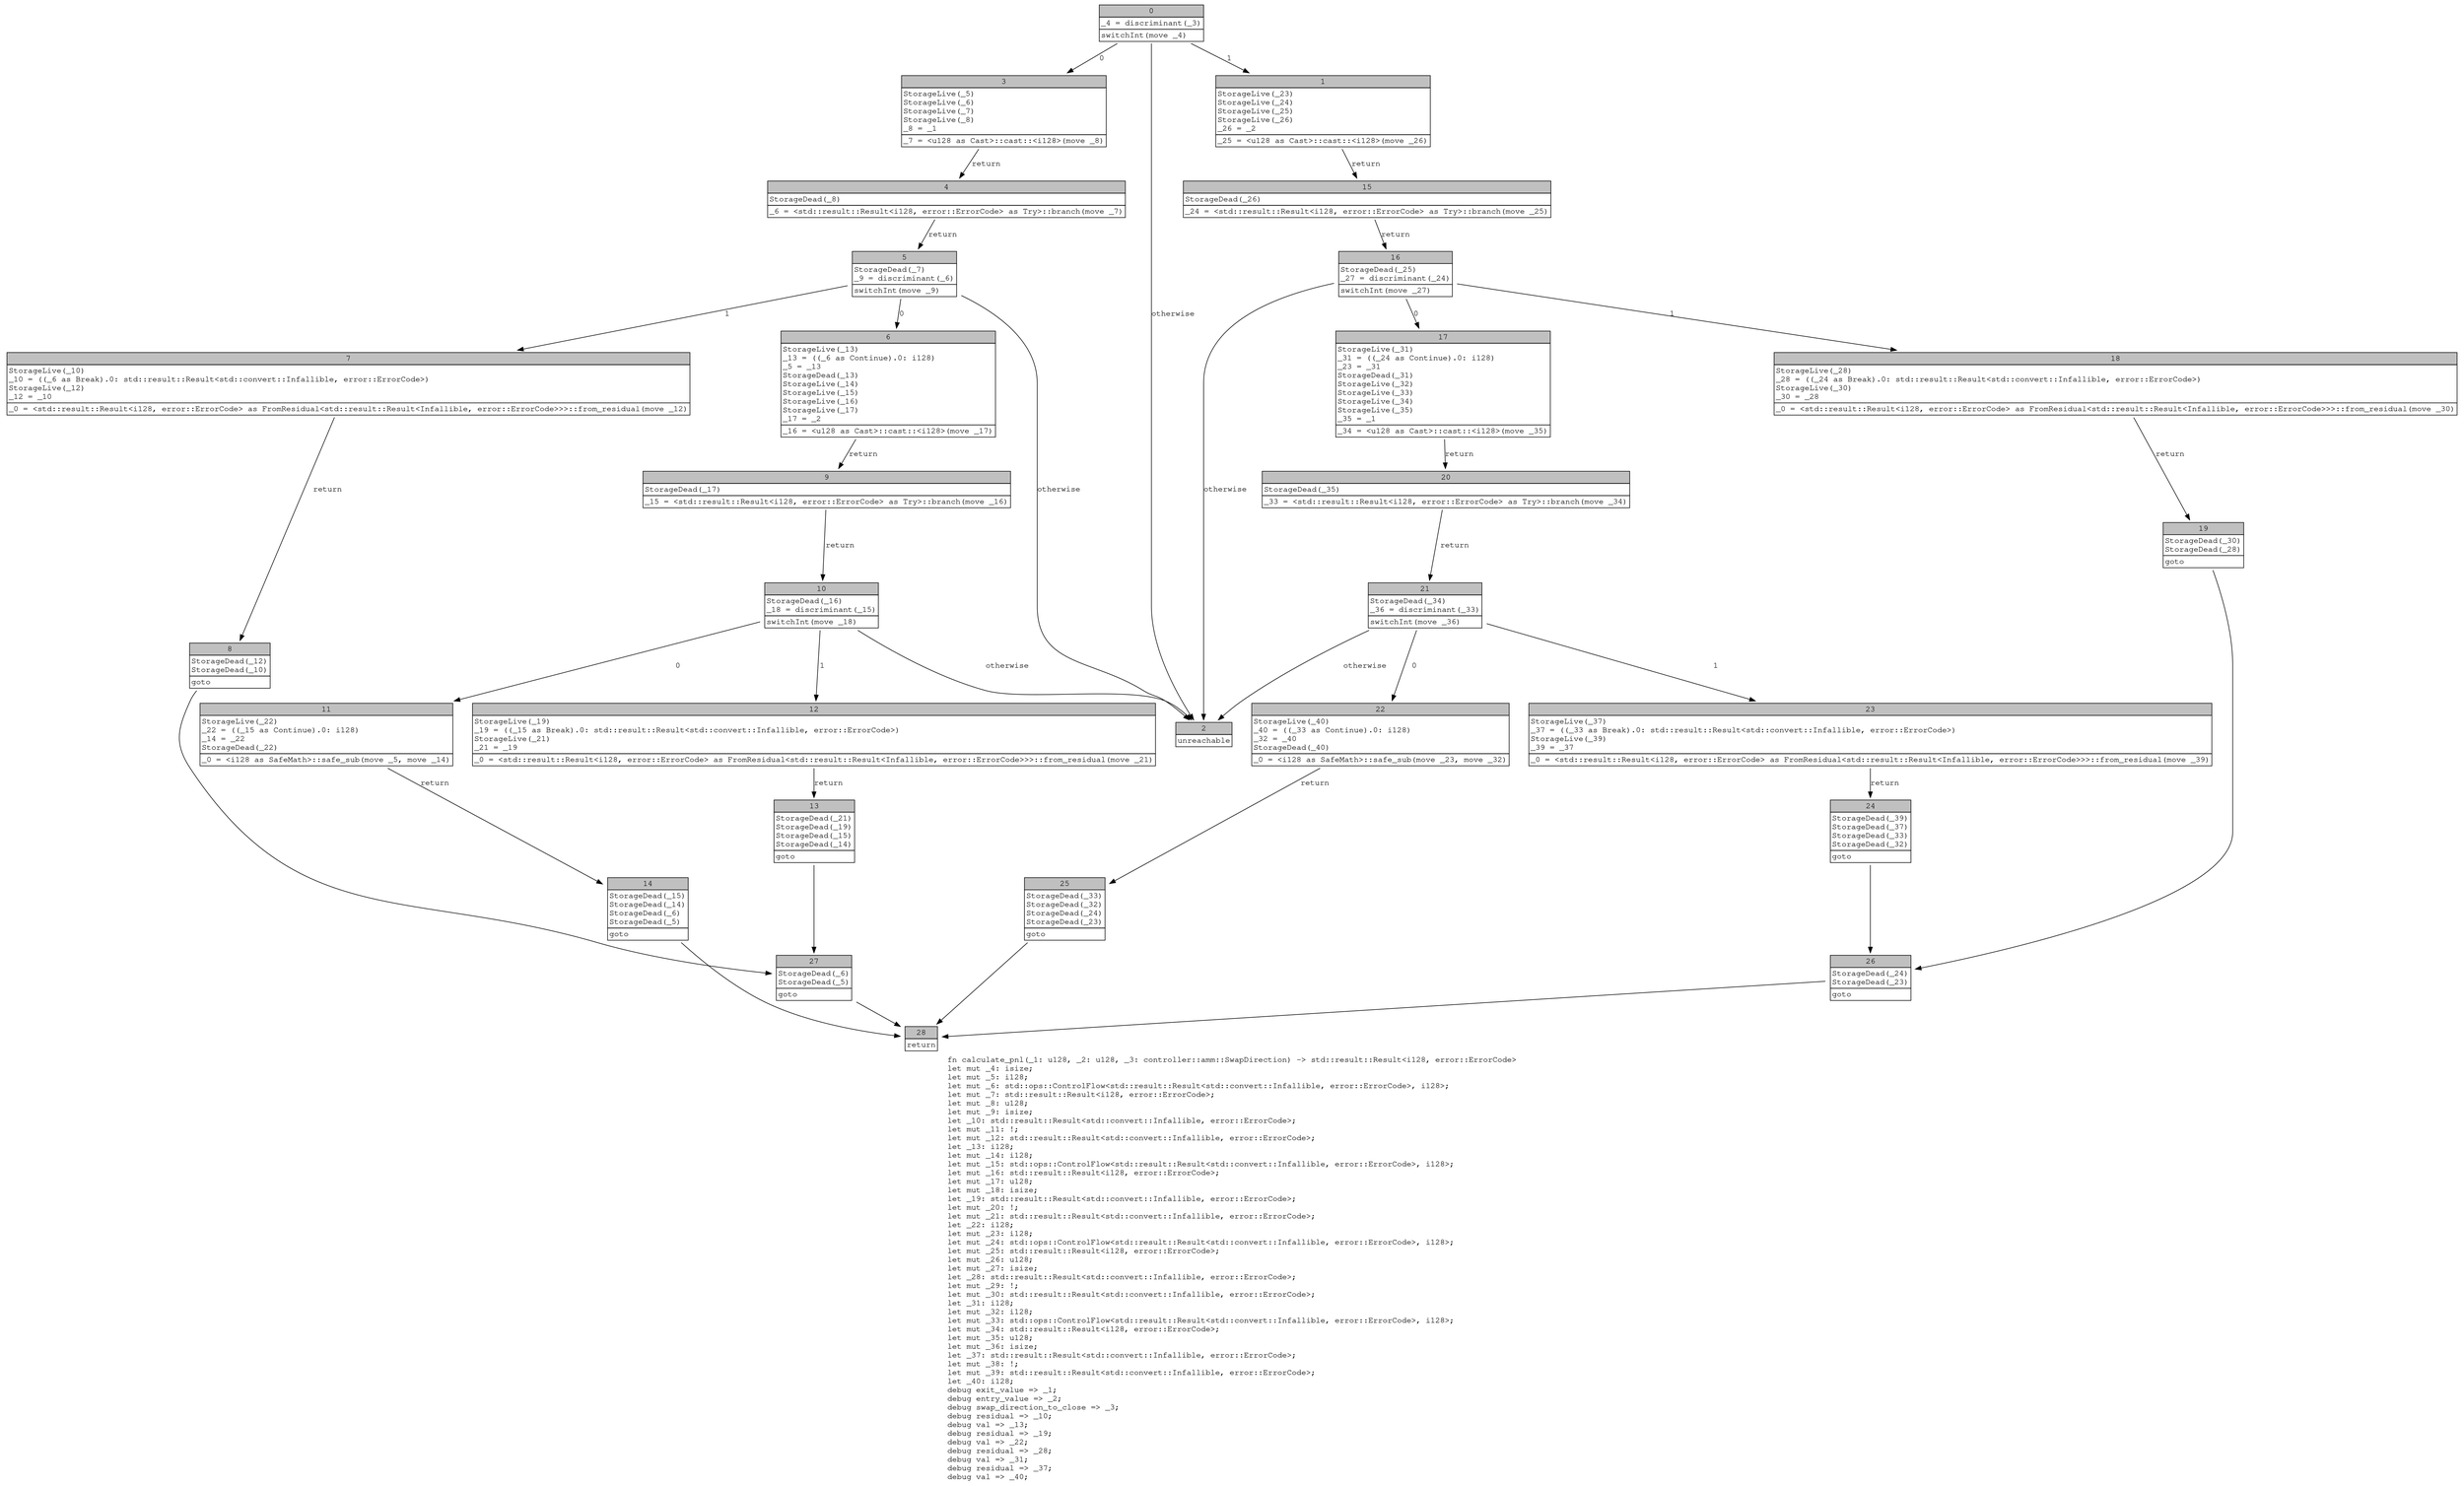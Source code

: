digraph Mir_0_2634 {
    graph [fontname="Courier, monospace"];
    node [fontname="Courier, monospace"];
    edge [fontname="Courier, monospace"];
    label=<fn calculate_pnl(_1: u128, _2: u128, _3: controller::amm::SwapDirection) -&gt; std::result::Result&lt;i128, error::ErrorCode&gt;<br align="left"/>let mut _4: isize;<br align="left"/>let mut _5: i128;<br align="left"/>let mut _6: std::ops::ControlFlow&lt;std::result::Result&lt;std::convert::Infallible, error::ErrorCode&gt;, i128&gt;;<br align="left"/>let mut _7: std::result::Result&lt;i128, error::ErrorCode&gt;;<br align="left"/>let mut _8: u128;<br align="left"/>let mut _9: isize;<br align="left"/>let _10: std::result::Result&lt;std::convert::Infallible, error::ErrorCode&gt;;<br align="left"/>let mut _11: !;<br align="left"/>let mut _12: std::result::Result&lt;std::convert::Infallible, error::ErrorCode&gt;;<br align="left"/>let _13: i128;<br align="left"/>let mut _14: i128;<br align="left"/>let mut _15: std::ops::ControlFlow&lt;std::result::Result&lt;std::convert::Infallible, error::ErrorCode&gt;, i128&gt;;<br align="left"/>let mut _16: std::result::Result&lt;i128, error::ErrorCode&gt;;<br align="left"/>let mut _17: u128;<br align="left"/>let mut _18: isize;<br align="left"/>let _19: std::result::Result&lt;std::convert::Infallible, error::ErrorCode&gt;;<br align="left"/>let mut _20: !;<br align="left"/>let mut _21: std::result::Result&lt;std::convert::Infallible, error::ErrorCode&gt;;<br align="left"/>let _22: i128;<br align="left"/>let mut _23: i128;<br align="left"/>let mut _24: std::ops::ControlFlow&lt;std::result::Result&lt;std::convert::Infallible, error::ErrorCode&gt;, i128&gt;;<br align="left"/>let mut _25: std::result::Result&lt;i128, error::ErrorCode&gt;;<br align="left"/>let mut _26: u128;<br align="left"/>let mut _27: isize;<br align="left"/>let _28: std::result::Result&lt;std::convert::Infallible, error::ErrorCode&gt;;<br align="left"/>let mut _29: !;<br align="left"/>let mut _30: std::result::Result&lt;std::convert::Infallible, error::ErrorCode&gt;;<br align="left"/>let _31: i128;<br align="left"/>let mut _32: i128;<br align="left"/>let mut _33: std::ops::ControlFlow&lt;std::result::Result&lt;std::convert::Infallible, error::ErrorCode&gt;, i128&gt;;<br align="left"/>let mut _34: std::result::Result&lt;i128, error::ErrorCode&gt;;<br align="left"/>let mut _35: u128;<br align="left"/>let mut _36: isize;<br align="left"/>let _37: std::result::Result&lt;std::convert::Infallible, error::ErrorCode&gt;;<br align="left"/>let mut _38: !;<br align="left"/>let mut _39: std::result::Result&lt;std::convert::Infallible, error::ErrorCode&gt;;<br align="left"/>let _40: i128;<br align="left"/>debug exit_value =&gt; _1;<br align="left"/>debug entry_value =&gt; _2;<br align="left"/>debug swap_direction_to_close =&gt; _3;<br align="left"/>debug residual =&gt; _10;<br align="left"/>debug val =&gt; _13;<br align="left"/>debug residual =&gt; _19;<br align="left"/>debug val =&gt; _22;<br align="left"/>debug residual =&gt; _28;<br align="left"/>debug val =&gt; _31;<br align="left"/>debug residual =&gt; _37;<br align="left"/>debug val =&gt; _40;<br align="left"/>>;
    bb0__0_2634 [shape="none", label=<<table border="0" cellborder="1" cellspacing="0"><tr><td bgcolor="gray" align="center" colspan="1">0</td></tr><tr><td align="left" balign="left">_4 = discriminant(_3)<br/></td></tr><tr><td align="left">switchInt(move _4)</td></tr></table>>];
    bb1__0_2634 [shape="none", label=<<table border="0" cellborder="1" cellspacing="0"><tr><td bgcolor="gray" align="center" colspan="1">1</td></tr><tr><td align="left" balign="left">StorageLive(_23)<br/>StorageLive(_24)<br/>StorageLive(_25)<br/>StorageLive(_26)<br/>_26 = _2<br/></td></tr><tr><td align="left">_25 = &lt;u128 as Cast&gt;::cast::&lt;i128&gt;(move _26)</td></tr></table>>];
    bb2__0_2634 [shape="none", label=<<table border="0" cellborder="1" cellspacing="0"><tr><td bgcolor="gray" align="center" colspan="1">2</td></tr><tr><td align="left">unreachable</td></tr></table>>];
    bb3__0_2634 [shape="none", label=<<table border="0" cellborder="1" cellspacing="0"><tr><td bgcolor="gray" align="center" colspan="1">3</td></tr><tr><td align="left" balign="left">StorageLive(_5)<br/>StorageLive(_6)<br/>StorageLive(_7)<br/>StorageLive(_8)<br/>_8 = _1<br/></td></tr><tr><td align="left">_7 = &lt;u128 as Cast&gt;::cast::&lt;i128&gt;(move _8)</td></tr></table>>];
    bb4__0_2634 [shape="none", label=<<table border="0" cellborder="1" cellspacing="0"><tr><td bgcolor="gray" align="center" colspan="1">4</td></tr><tr><td align="left" balign="left">StorageDead(_8)<br/></td></tr><tr><td align="left">_6 = &lt;std::result::Result&lt;i128, error::ErrorCode&gt; as Try&gt;::branch(move _7)</td></tr></table>>];
    bb5__0_2634 [shape="none", label=<<table border="0" cellborder="1" cellspacing="0"><tr><td bgcolor="gray" align="center" colspan="1">5</td></tr><tr><td align="left" balign="left">StorageDead(_7)<br/>_9 = discriminant(_6)<br/></td></tr><tr><td align="left">switchInt(move _9)</td></tr></table>>];
    bb6__0_2634 [shape="none", label=<<table border="0" cellborder="1" cellspacing="0"><tr><td bgcolor="gray" align="center" colspan="1">6</td></tr><tr><td align="left" balign="left">StorageLive(_13)<br/>_13 = ((_6 as Continue).0: i128)<br/>_5 = _13<br/>StorageDead(_13)<br/>StorageLive(_14)<br/>StorageLive(_15)<br/>StorageLive(_16)<br/>StorageLive(_17)<br/>_17 = _2<br/></td></tr><tr><td align="left">_16 = &lt;u128 as Cast&gt;::cast::&lt;i128&gt;(move _17)</td></tr></table>>];
    bb7__0_2634 [shape="none", label=<<table border="0" cellborder="1" cellspacing="0"><tr><td bgcolor="gray" align="center" colspan="1">7</td></tr><tr><td align="left" balign="left">StorageLive(_10)<br/>_10 = ((_6 as Break).0: std::result::Result&lt;std::convert::Infallible, error::ErrorCode&gt;)<br/>StorageLive(_12)<br/>_12 = _10<br/></td></tr><tr><td align="left">_0 = &lt;std::result::Result&lt;i128, error::ErrorCode&gt; as FromResidual&lt;std::result::Result&lt;Infallible, error::ErrorCode&gt;&gt;&gt;::from_residual(move _12)</td></tr></table>>];
    bb8__0_2634 [shape="none", label=<<table border="0" cellborder="1" cellspacing="0"><tr><td bgcolor="gray" align="center" colspan="1">8</td></tr><tr><td align="left" balign="left">StorageDead(_12)<br/>StorageDead(_10)<br/></td></tr><tr><td align="left">goto</td></tr></table>>];
    bb9__0_2634 [shape="none", label=<<table border="0" cellborder="1" cellspacing="0"><tr><td bgcolor="gray" align="center" colspan="1">9</td></tr><tr><td align="left" balign="left">StorageDead(_17)<br/></td></tr><tr><td align="left">_15 = &lt;std::result::Result&lt;i128, error::ErrorCode&gt; as Try&gt;::branch(move _16)</td></tr></table>>];
    bb10__0_2634 [shape="none", label=<<table border="0" cellborder="1" cellspacing="0"><tr><td bgcolor="gray" align="center" colspan="1">10</td></tr><tr><td align="left" balign="left">StorageDead(_16)<br/>_18 = discriminant(_15)<br/></td></tr><tr><td align="left">switchInt(move _18)</td></tr></table>>];
    bb11__0_2634 [shape="none", label=<<table border="0" cellborder="1" cellspacing="0"><tr><td bgcolor="gray" align="center" colspan="1">11</td></tr><tr><td align="left" balign="left">StorageLive(_22)<br/>_22 = ((_15 as Continue).0: i128)<br/>_14 = _22<br/>StorageDead(_22)<br/></td></tr><tr><td align="left">_0 = &lt;i128 as SafeMath&gt;::safe_sub(move _5, move _14)</td></tr></table>>];
    bb12__0_2634 [shape="none", label=<<table border="0" cellborder="1" cellspacing="0"><tr><td bgcolor="gray" align="center" colspan="1">12</td></tr><tr><td align="left" balign="left">StorageLive(_19)<br/>_19 = ((_15 as Break).0: std::result::Result&lt;std::convert::Infallible, error::ErrorCode&gt;)<br/>StorageLive(_21)<br/>_21 = _19<br/></td></tr><tr><td align="left">_0 = &lt;std::result::Result&lt;i128, error::ErrorCode&gt; as FromResidual&lt;std::result::Result&lt;Infallible, error::ErrorCode&gt;&gt;&gt;::from_residual(move _21)</td></tr></table>>];
    bb13__0_2634 [shape="none", label=<<table border="0" cellborder="1" cellspacing="0"><tr><td bgcolor="gray" align="center" colspan="1">13</td></tr><tr><td align="left" balign="left">StorageDead(_21)<br/>StorageDead(_19)<br/>StorageDead(_15)<br/>StorageDead(_14)<br/></td></tr><tr><td align="left">goto</td></tr></table>>];
    bb14__0_2634 [shape="none", label=<<table border="0" cellborder="1" cellspacing="0"><tr><td bgcolor="gray" align="center" colspan="1">14</td></tr><tr><td align="left" balign="left">StorageDead(_15)<br/>StorageDead(_14)<br/>StorageDead(_6)<br/>StorageDead(_5)<br/></td></tr><tr><td align="left">goto</td></tr></table>>];
    bb15__0_2634 [shape="none", label=<<table border="0" cellborder="1" cellspacing="0"><tr><td bgcolor="gray" align="center" colspan="1">15</td></tr><tr><td align="left" balign="left">StorageDead(_26)<br/></td></tr><tr><td align="left">_24 = &lt;std::result::Result&lt;i128, error::ErrorCode&gt; as Try&gt;::branch(move _25)</td></tr></table>>];
    bb16__0_2634 [shape="none", label=<<table border="0" cellborder="1" cellspacing="0"><tr><td bgcolor="gray" align="center" colspan="1">16</td></tr><tr><td align="left" balign="left">StorageDead(_25)<br/>_27 = discriminant(_24)<br/></td></tr><tr><td align="left">switchInt(move _27)</td></tr></table>>];
    bb17__0_2634 [shape="none", label=<<table border="0" cellborder="1" cellspacing="0"><tr><td bgcolor="gray" align="center" colspan="1">17</td></tr><tr><td align="left" balign="left">StorageLive(_31)<br/>_31 = ((_24 as Continue).0: i128)<br/>_23 = _31<br/>StorageDead(_31)<br/>StorageLive(_32)<br/>StorageLive(_33)<br/>StorageLive(_34)<br/>StorageLive(_35)<br/>_35 = _1<br/></td></tr><tr><td align="left">_34 = &lt;u128 as Cast&gt;::cast::&lt;i128&gt;(move _35)</td></tr></table>>];
    bb18__0_2634 [shape="none", label=<<table border="0" cellborder="1" cellspacing="0"><tr><td bgcolor="gray" align="center" colspan="1">18</td></tr><tr><td align="left" balign="left">StorageLive(_28)<br/>_28 = ((_24 as Break).0: std::result::Result&lt;std::convert::Infallible, error::ErrorCode&gt;)<br/>StorageLive(_30)<br/>_30 = _28<br/></td></tr><tr><td align="left">_0 = &lt;std::result::Result&lt;i128, error::ErrorCode&gt; as FromResidual&lt;std::result::Result&lt;Infallible, error::ErrorCode&gt;&gt;&gt;::from_residual(move _30)</td></tr></table>>];
    bb19__0_2634 [shape="none", label=<<table border="0" cellborder="1" cellspacing="0"><tr><td bgcolor="gray" align="center" colspan="1">19</td></tr><tr><td align="left" balign="left">StorageDead(_30)<br/>StorageDead(_28)<br/></td></tr><tr><td align="left">goto</td></tr></table>>];
    bb20__0_2634 [shape="none", label=<<table border="0" cellborder="1" cellspacing="0"><tr><td bgcolor="gray" align="center" colspan="1">20</td></tr><tr><td align="left" balign="left">StorageDead(_35)<br/></td></tr><tr><td align="left">_33 = &lt;std::result::Result&lt;i128, error::ErrorCode&gt; as Try&gt;::branch(move _34)</td></tr></table>>];
    bb21__0_2634 [shape="none", label=<<table border="0" cellborder="1" cellspacing="0"><tr><td bgcolor="gray" align="center" colspan="1">21</td></tr><tr><td align="left" balign="left">StorageDead(_34)<br/>_36 = discriminant(_33)<br/></td></tr><tr><td align="left">switchInt(move _36)</td></tr></table>>];
    bb22__0_2634 [shape="none", label=<<table border="0" cellborder="1" cellspacing="0"><tr><td bgcolor="gray" align="center" colspan="1">22</td></tr><tr><td align="left" balign="left">StorageLive(_40)<br/>_40 = ((_33 as Continue).0: i128)<br/>_32 = _40<br/>StorageDead(_40)<br/></td></tr><tr><td align="left">_0 = &lt;i128 as SafeMath&gt;::safe_sub(move _23, move _32)</td></tr></table>>];
    bb23__0_2634 [shape="none", label=<<table border="0" cellborder="1" cellspacing="0"><tr><td bgcolor="gray" align="center" colspan="1">23</td></tr><tr><td align="left" balign="left">StorageLive(_37)<br/>_37 = ((_33 as Break).0: std::result::Result&lt;std::convert::Infallible, error::ErrorCode&gt;)<br/>StorageLive(_39)<br/>_39 = _37<br/></td></tr><tr><td align="left">_0 = &lt;std::result::Result&lt;i128, error::ErrorCode&gt; as FromResidual&lt;std::result::Result&lt;Infallible, error::ErrorCode&gt;&gt;&gt;::from_residual(move _39)</td></tr></table>>];
    bb24__0_2634 [shape="none", label=<<table border="0" cellborder="1" cellspacing="0"><tr><td bgcolor="gray" align="center" colspan="1">24</td></tr><tr><td align="left" balign="left">StorageDead(_39)<br/>StorageDead(_37)<br/>StorageDead(_33)<br/>StorageDead(_32)<br/></td></tr><tr><td align="left">goto</td></tr></table>>];
    bb25__0_2634 [shape="none", label=<<table border="0" cellborder="1" cellspacing="0"><tr><td bgcolor="gray" align="center" colspan="1">25</td></tr><tr><td align="left" balign="left">StorageDead(_33)<br/>StorageDead(_32)<br/>StorageDead(_24)<br/>StorageDead(_23)<br/></td></tr><tr><td align="left">goto</td></tr></table>>];
    bb26__0_2634 [shape="none", label=<<table border="0" cellborder="1" cellspacing="0"><tr><td bgcolor="gray" align="center" colspan="1">26</td></tr><tr><td align="left" balign="left">StorageDead(_24)<br/>StorageDead(_23)<br/></td></tr><tr><td align="left">goto</td></tr></table>>];
    bb27__0_2634 [shape="none", label=<<table border="0" cellborder="1" cellspacing="0"><tr><td bgcolor="gray" align="center" colspan="1">27</td></tr><tr><td align="left" balign="left">StorageDead(_6)<br/>StorageDead(_5)<br/></td></tr><tr><td align="left">goto</td></tr></table>>];
    bb28__0_2634 [shape="none", label=<<table border="0" cellborder="1" cellspacing="0"><tr><td bgcolor="gray" align="center" colspan="1">28</td></tr><tr><td align="left">return</td></tr></table>>];
    bb0__0_2634 -> bb3__0_2634 [label="0"];
    bb0__0_2634 -> bb1__0_2634 [label="1"];
    bb0__0_2634 -> bb2__0_2634 [label="otherwise"];
    bb1__0_2634 -> bb15__0_2634 [label="return"];
    bb3__0_2634 -> bb4__0_2634 [label="return"];
    bb4__0_2634 -> bb5__0_2634 [label="return"];
    bb5__0_2634 -> bb6__0_2634 [label="0"];
    bb5__0_2634 -> bb7__0_2634 [label="1"];
    bb5__0_2634 -> bb2__0_2634 [label="otherwise"];
    bb6__0_2634 -> bb9__0_2634 [label="return"];
    bb7__0_2634 -> bb8__0_2634 [label="return"];
    bb8__0_2634 -> bb27__0_2634 [label=""];
    bb9__0_2634 -> bb10__0_2634 [label="return"];
    bb10__0_2634 -> bb11__0_2634 [label="0"];
    bb10__0_2634 -> bb12__0_2634 [label="1"];
    bb10__0_2634 -> bb2__0_2634 [label="otherwise"];
    bb11__0_2634 -> bb14__0_2634 [label="return"];
    bb12__0_2634 -> bb13__0_2634 [label="return"];
    bb13__0_2634 -> bb27__0_2634 [label=""];
    bb14__0_2634 -> bb28__0_2634 [label=""];
    bb15__0_2634 -> bb16__0_2634 [label="return"];
    bb16__0_2634 -> bb17__0_2634 [label="0"];
    bb16__0_2634 -> bb18__0_2634 [label="1"];
    bb16__0_2634 -> bb2__0_2634 [label="otherwise"];
    bb17__0_2634 -> bb20__0_2634 [label="return"];
    bb18__0_2634 -> bb19__0_2634 [label="return"];
    bb19__0_2634 -> bb26__0_2634 [label=""];
    bb20__0_2634 -> bb21__0_2634 [label="return"];
    bb21__0_2634 -> bb22__0_2634 [label="0"];
    bb21__0_2634 -> bb23__0_2634 [label="1"];
    bb21__0_2634 -> bb2__0_2634 [label="otherwise"];
    bb22__0_2634 -> bb25__0_2634 [label="return"];
    bb23__0_2634 -> bb24__0_2634 [label="return"];
    bb24__0_2634 -> bb26__0_2634 [label=""];
    bb25__0_2634 -> bb28__0_2634 [label=""];
    bb26__0_2634 -> bb28__0_2634 [label=""];
    bb27__0_2634 -> bb28__0_2634 [label=""];
}
